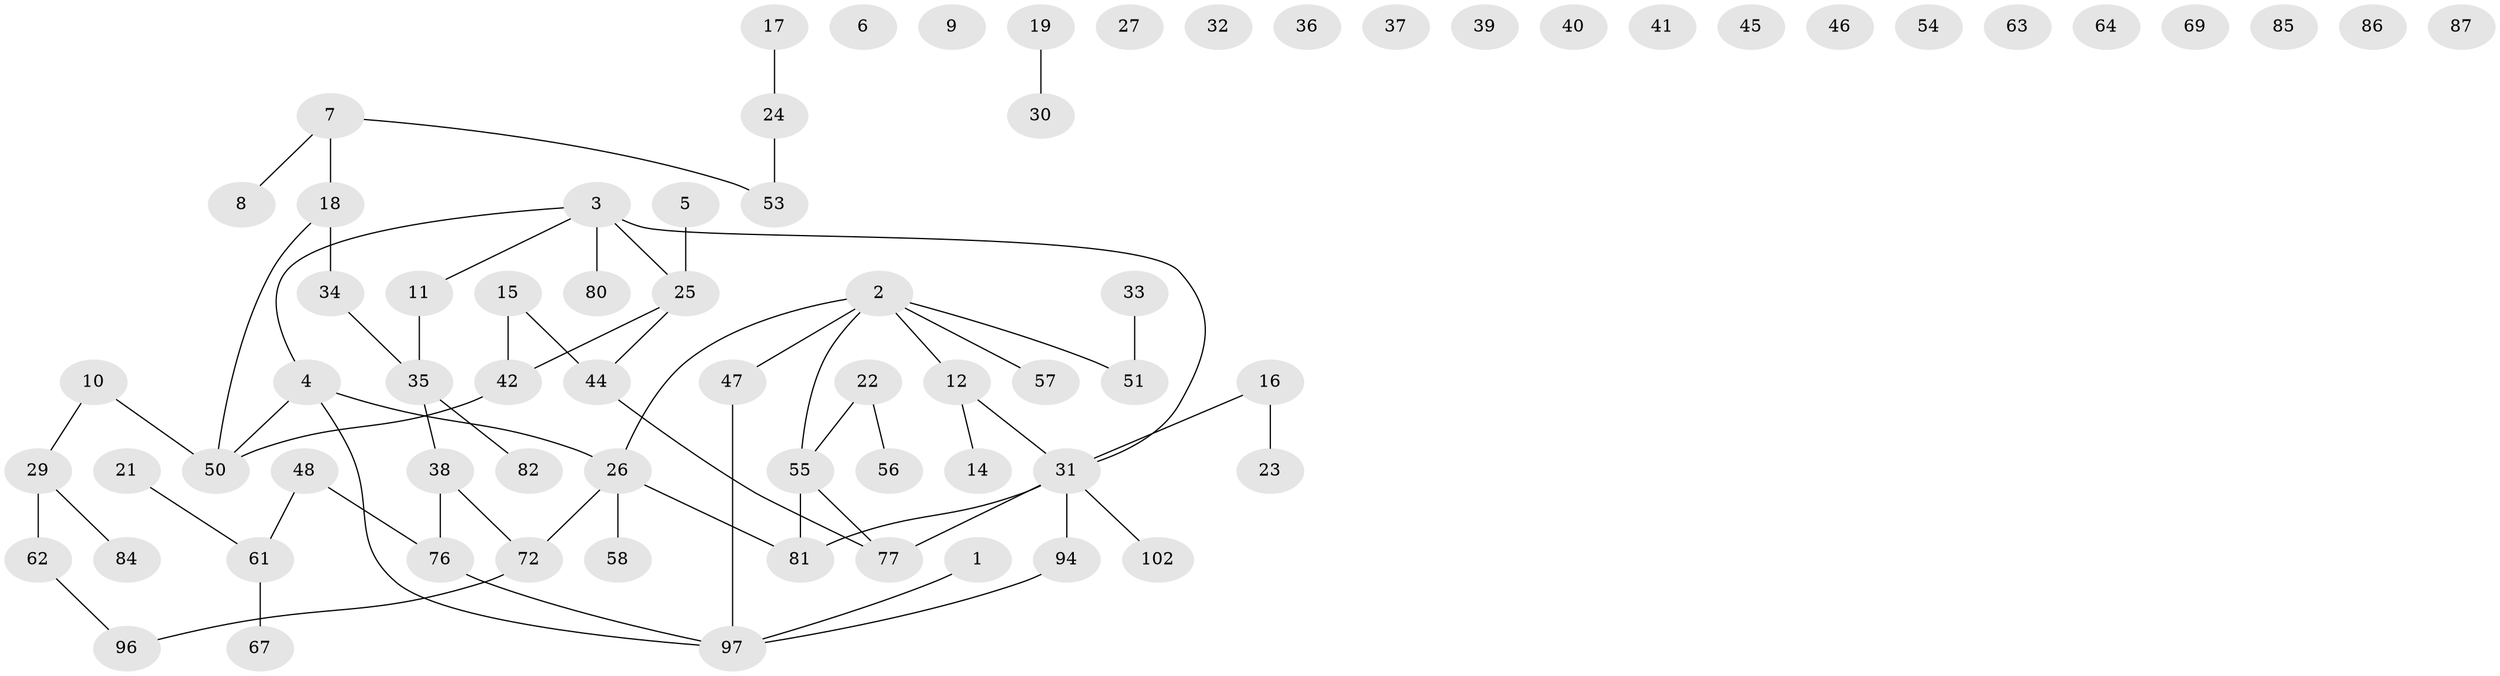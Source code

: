 // original degree distribution, {1: 0.2571428571428571, 5: 0.0380952380952381, 3: 0.21904761904761905, 4: 0.05714285714285714, 0: 0.1619047619047619, 2: 0.26666666666666666}
// Generated by graph-tools (version 1.1) at 2025/41/03/06/25 10:41:23]
// undirected, 72 vertices, 65 edges
graph export_dot {
graph [start="1"]
  node [color=gray90,style=filled];
  1;
  2 [super="+49"];
  3 [super="+20"];
  4;
  5;
  6;
  7 [super="+52"];
  8 [super="+105"];
  9;
  10 [super="+98"];
  11 [super="+13"];
  12 [super="+70"];
  14 [super="+101"];
  15;
  16 [super="+78"];
  17 [super="+60"];
  18 [super="+88"];
  19;
  21 [super="+28"];
  22 [super="+99"];
  23 [super="+90"];
  24 [super="+79"];
  25 [super="+65"];
  26 [super="+71"];
  27;
  29 [super="+75"];
  30 [super="+93"];
  31 [super="+43"];
  32 [super="+59"];
  33;
  34;
  35 [super="+74"];
  36;
  37;
  38;
  39;
  40;
  41;
  42 [super="+68"];
  44 [super="+95"];
  45;
  46;
  47 [super="+89"];
  48;
  50 [super="+73"];
  51;
  53 [super="+103"];
  54;
  55 [super="+92"];
  56;
  57;
  58;
  61 [super="+66"];
  62;
  63;
  64;
  67;
  69;
  72 [super="+91"];
  76 [super="+100"];
  77;
  80;
  81 [super="+83"];
  82;
  84;
  85;
  86;
  87;
  94;
  96;
  97 [super="+104"];
  102;
  1 -- 97;
  2 -- 47;
  2 -- 57;
  2 -- 51;
  2 -- 55;
  2 -- 12;
  2 -- 26;
  3 -- 25;
  3 -- 80;
  3 -- 4;
  3 -- 31;
  3 -- 11;
  4 -- 26;
  4 -- 97;
  4 -- 50;
  5 -- 25;
  7 -- 53;
  7 -- 8;
  7 -- 18;
  10 -- 29;
  10 -- 50;
  11 -- 35;
  12 -- 31;
  12 -- 14;
  15 -- 44;
  15 -- 42;
  16 -- 31;
  16 -- 23;
  17 -- 24;
  18 -- 34;
  18 -- 50;
  19 -- 30;
  21 -- 61;
  22 -- 55;
  22 -- 56;
  24 -- 53;
  25 -- 44;
  25 -- 42;
  26 -- 81;
  26 -- 58;
  26 -- 72;
  29 -- 62;
  29 -- 84;
  31 -- 77;
  31 -- 94;
  31 -- 102;
  31 -- 81;
  33 -- 51;
  34 -- 35;
  35 -- 38;
  35 -- 82;
  38 -- 76;
  38 -- 72;
  42 -- 50;
  44 -- 77;
  47 -- 97;
  48 -- 61;
  48 -- 76;
  55 -- 77;
  55 -- 81;
  61 -- 67;
  62 -- 96;
  72 -- 96;
  76 -- 97;
  94 -- 97;
}
